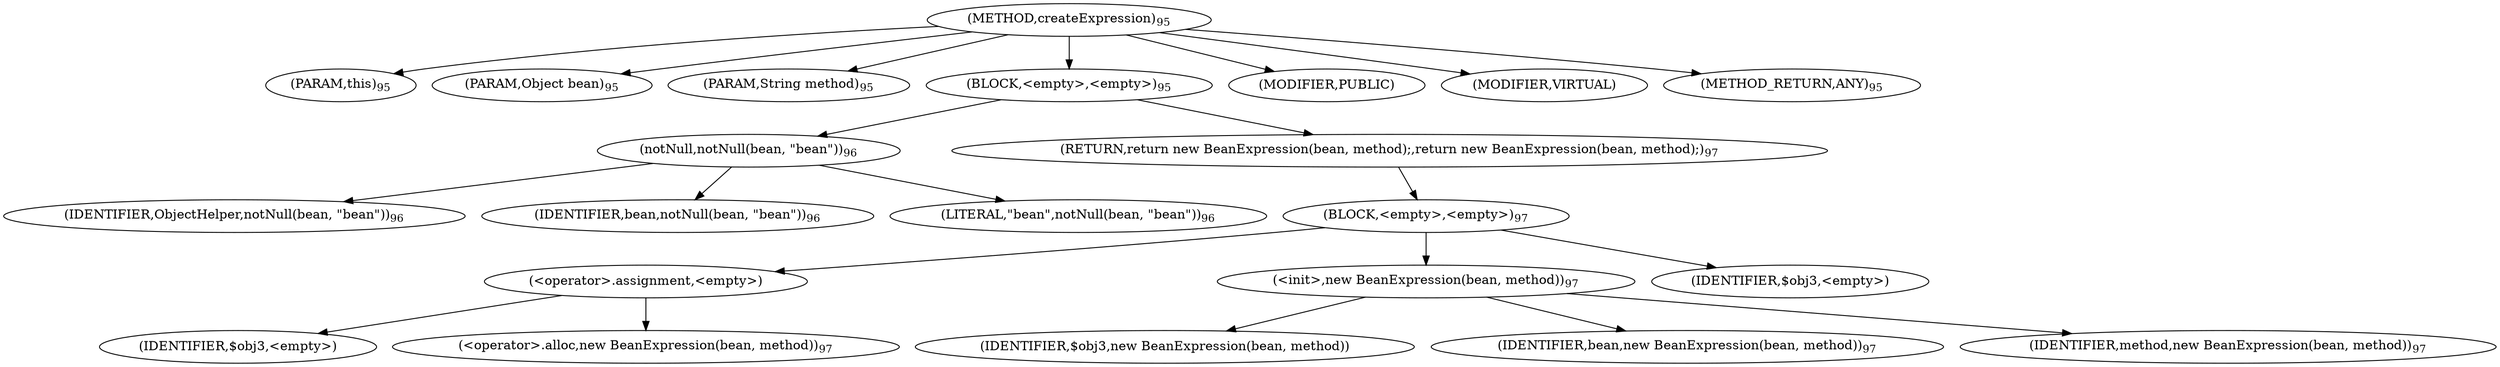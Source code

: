digraph "createExpression" {  
"138" [label = <(METHOD,createExpression)<SUB>95</SUB>> ]
"139" [label = <(PARAM,this)<SUB>95</SUB>> ]
"140" [label = <(PARAM,Object bean)<SUB>95</SUB>> ]
"141" [label = <(PARAM,String method)<SUB>95</SUB>> ]
"142" [label = <(BLOCK,&lt;empty&gt;,&lt;empty&gt;)<SUB>95</SUB>> ]
"143" [label = <(notNull,notNull(bean, &quot;bean&quot;))<SUB>96</SUB>> ]
"144" [label = <(IDENTIFIER,ObjectHelper,notNull(bean, &quot;bean&quot;))<SUB>96</SUB>> ]
"145" [label = <(IDENTIFIER,bean,notNull(bean, &quot;bean&quot;))<SUB>96</SUB>> ]
"146" [label = <(LITERAL,&quot;bean&quot;,notNull(bean, &quot;bean&quot;))<SUB>96</SUB>> ]
"147" [label = <(RETURN,return new BeanExpression(bean, method);,return new BeanExpression(bean, method);)<SUB>97</SUB>> ]
"148" [label = <(BLOCK,&lt;empty&gt;,&lt;empty&gt;)<SUB>97</SUB>> ]
"149" [label = <(&lt;operator&gt;.assignment,&lt;empty&gt;)> ]
"150" [label = <(IDENTIFIER,$obj3,&lt;empty&gt;)> ]
"151" [label = <(&lt;operator&gt;.alloc,new BeanExpression(bean, method))<SUB>97</SUB>> ]
"152" [label = <(&lt;init&gt;,new BeanExpression(bean, method))<SUB>97</SUB>> ]
"153" [label = <(IDENTIFIER,$obj3,new BeanExpression(bean, method))> ]
"154" [label = <(IDENTIFIER,bean,new BeanExpression(bean, method))<SUB>97</SUB>> ]
"155" [label = <(IDENTIFIER,method,new BeanExpression(bean, method))<SUB>97</SUB>> ]
"156" [label = <(IDENTIFIER,$obj3,&lt;empty&gt;)> ]
"157" [label = <(MODIFIER,PUBLIC)> ]
"158" [label = <(MODIFIER,VIRTUAL)> ]
"159" [label = <(METHOD_RETURN,ANY)<SUB>95</SUB>> ]
  "138" -> "139" 
  "138" -> "140" 
  "138" -> "141" 
  "138" -> "142" 
  "138" -> "157" 
  "138" -> "158" 
  "138" -> "159" 
  "142" -> "143" 
  "142" -> "147" 
  "143" -> "144" 
  "143" -> "145" 
  "143" -> "146" 
  "147" -> "148" 
  "148" -> "149" 
  "148" -> "152" 
  "148" -> "156" 
  "149" -> "150" 
  "149" -> "151" 
  "152" -> "153" 
  "152" -> "154" 
  "152" -> "155" 
}
